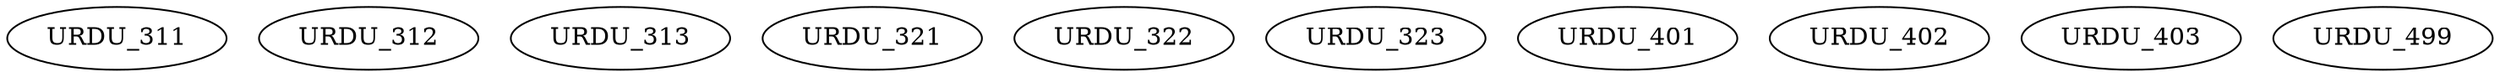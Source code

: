 digraph G {
    URDU_311;
    URDU_312;
    URDU_313;
    URDU_321;
    URDU_322;
    URDU_323;
    URDU_401;
    URDU_402;
    URDU_403;
    URDU_499;
}
